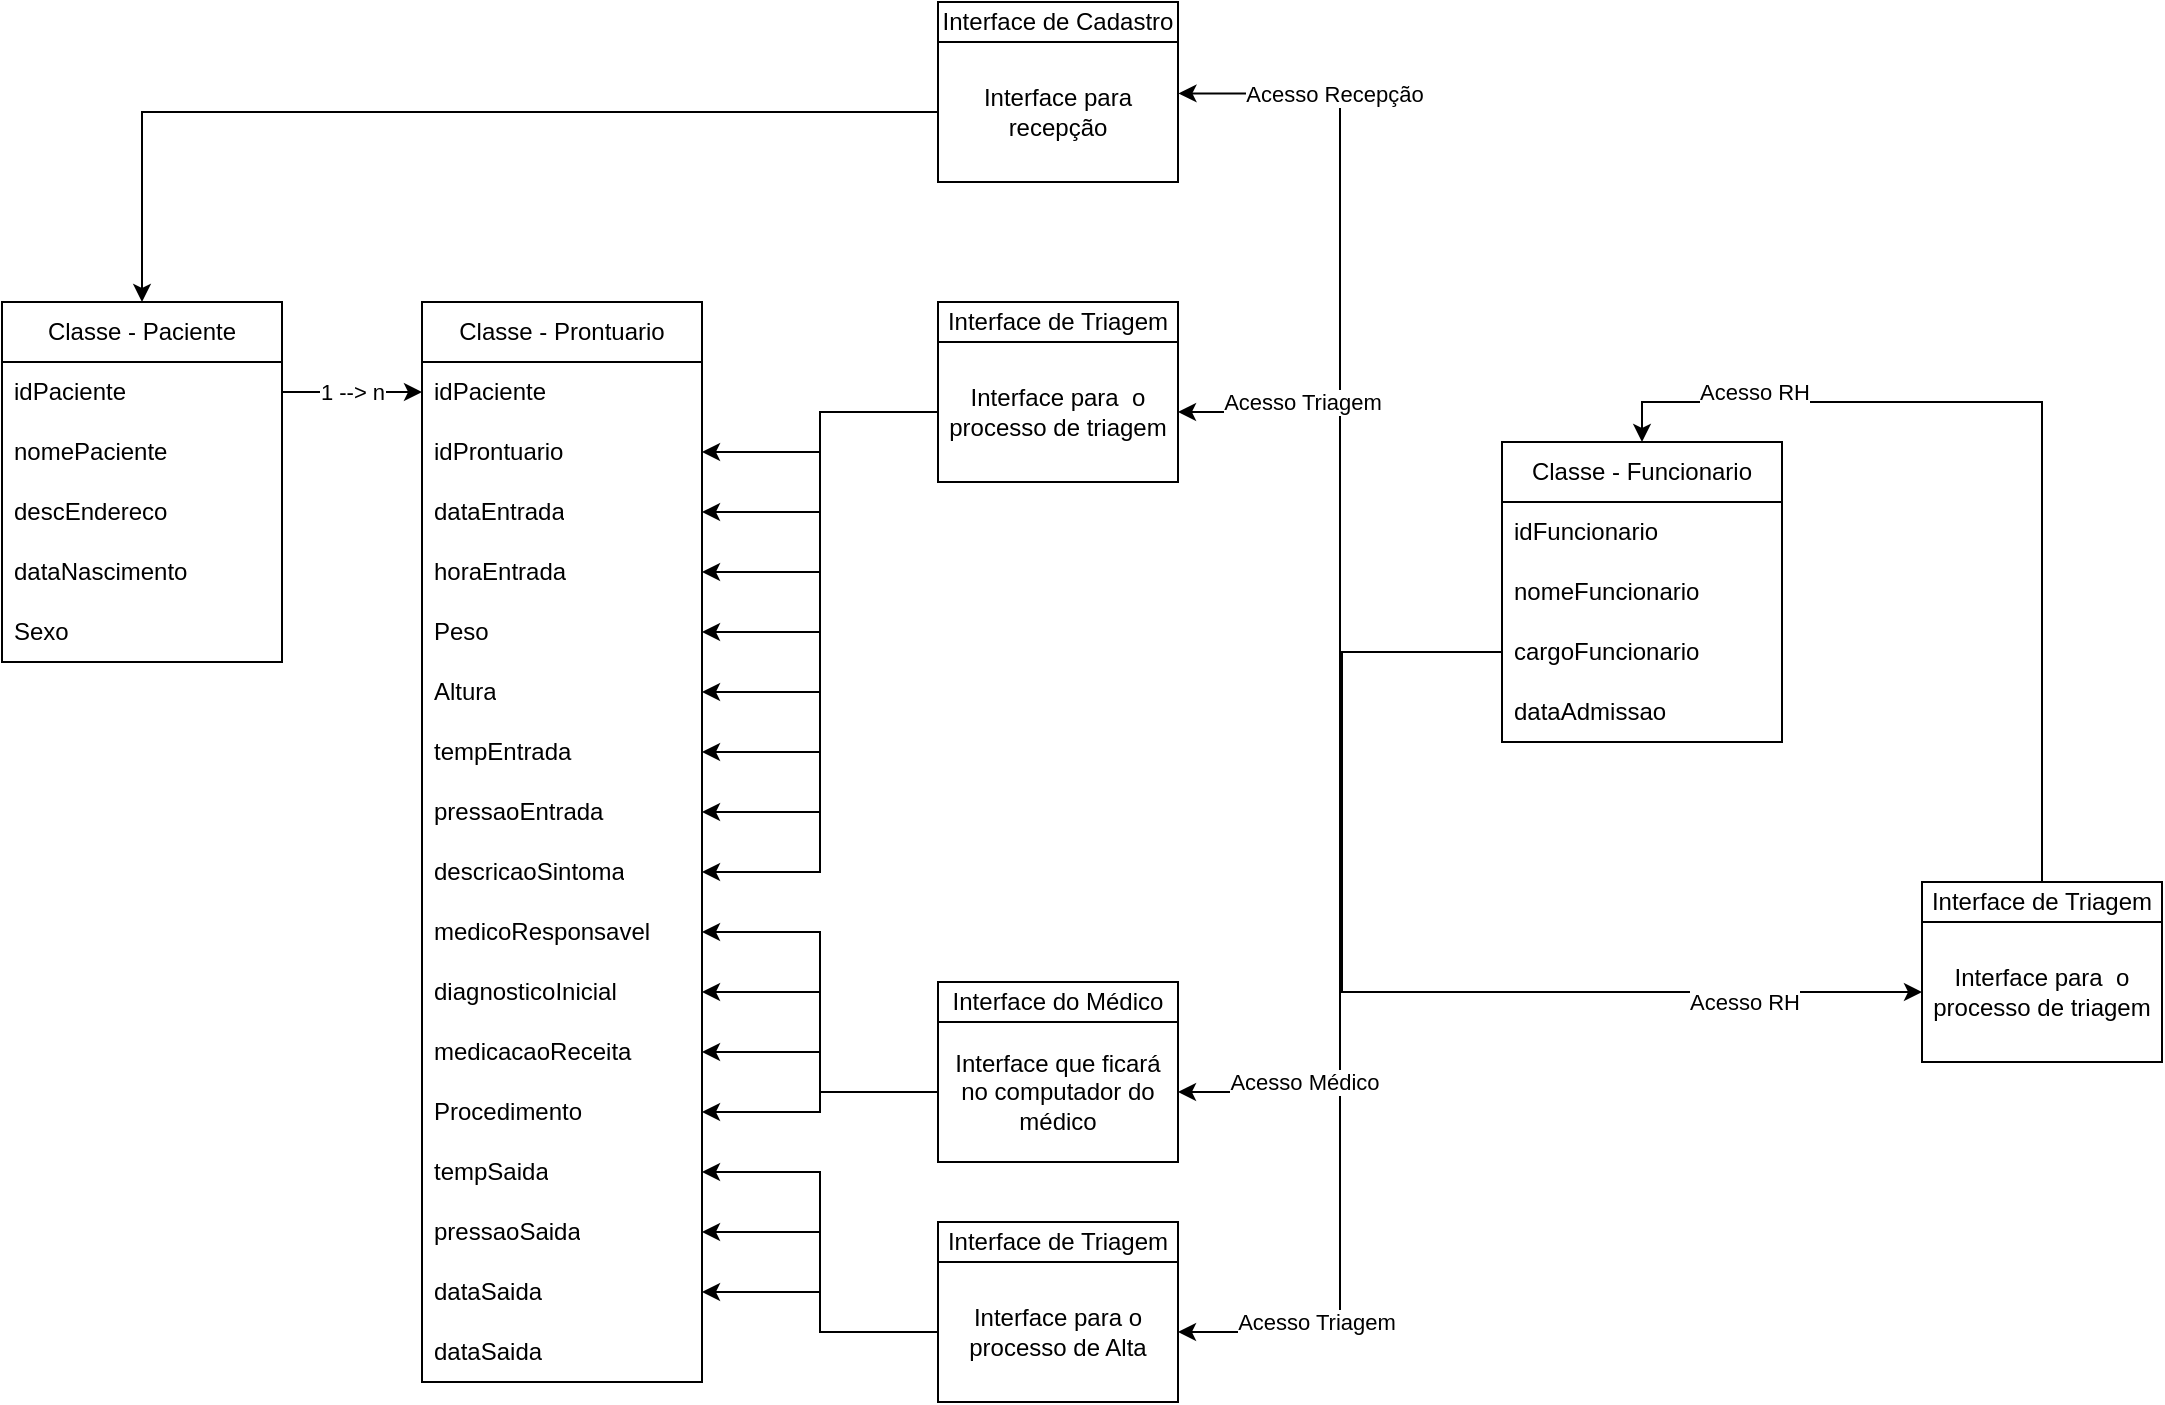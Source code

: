<mxfile version="24.2.5" type="device">
  <diagram name="Página-1" id="2r9ubZKLg94uX_1JPSCD">
    <mxGraphModel dx="861" dy="541" grid="1" gridSize="10" guides="1" tooltips="1" connect="1" arrows="1" fold="1" page="1" pageScale="1" pageWidth="827" pageHeight="1169" math="0" shadow="0">
      <root>
        <mxCell id="0" />
        <mxCell id="1" parent="0" />
        <mxCell id="x7kGRpnDKAyhEFYQKFrh-2" value="Classe - Paciente" style="swimlane;fontStyle=0;childLayout=stackLayout;horizontal=1;startSize=30;horizontalStack=0;resizeParent=1;resizeParentMax=0;resizeLast=0;collapsible=1;marginBottom=0;whiteSpace=wrap;html=1;" vertex="1" parent="1">
          <mxGeometry y="150" width="140" height="180" as="geometry">
            <mxRectangle x="290" y="30" width="90" height="30" as="alternateBounds" />
          </mxGeometry>
        </mxCell>
        <mxCell id="x7kGRpnDKAyhEFYQKFrh-3" value="idPaciente" style="text;strokeColor=none;fillColor=none;align=left;verticalAlign=middle;spacingLeft=4;spacingRight=4;overflow=hidden;points=[[0,0.5],[1,0.5]];portConstraint=eastwest;rotatable=0;whiteSpace=wrap;html=1;" vertex="1" parent="x7kGRpnDKAyhEFYQKFrh-2">
          <mxGeometry y="30" width="140" height="30" as="geometry" />
        </mxCell>
        <mxCell id="x7kGRpnDKAyhEFYQKFrh-4" value="nomePaciente" style="text;strokeColor=none;fillColor=none;align=left;verticalAlign=middle;spacingLeft=4;spacingRight=4;overflow=hidden;points=[[0,0.5],[1,0.5]];portConstraint=eastwest;rotatable=0;whiteSpace=wrap;html=1;" vertex="1" parent="x7kGRpnDKAyhEFYQKFrh-2">
          <mxGeometry y="60" width="140" height="30" as="geometry" />
        </mxCell>
        <mxCell id="x7kGRpnDKAyhEFYQKFrh-5" value="descEndereco" style="text;strokeColor=none;fillColor=none;align=left;verticalAlign=middle;spacingLeft=4;spacingRight=4;overflow=hidden;points=[[0,0.5],[1,0.5]];portConstraint=eastwest;rotatable=0;whiteSpace=wrap;html=1;" vertex="1" parent="x7kGRpnDKAyhEFYQKFrh-2">
          <mxGeometry y="90" width="140" height="30" as="geometry" />
        </mxCell>
        <mxCell id="x7kGRpnDKAyhEFYQKFrh-11" value="dataNascimento" style="text;strokeColor=none;fillColor=none;align=left;verticalAlign=middle;spacingLeft=4;spacingRight=4;overflow=hidden;points=[[0,0.5],[1,0.5]];portConstraint=eastwest;rotatable=0;whiteSpace=wrap;html=1;" vertex="1" parent="x7kGRpnDKAyhEFYQKFrh-2">
          <mxGeometry y="120" width="140" height="30" as="geometry" />
        </mxCell>
        <mxCell id="x7kGRpnDKAyhEFYQKFrh-47" value="Sexo" style="text;strokeColor=none;fillColor=none;align=left;verticalAlign=middle;spacingLeft=4;spacingRight=4;overflow=hidden;points=[[0,0.5],[1,0.5]];portConstraint=eastwest;rotatable=0;whiteSpace=wrap;html=1;" vertex="1" parent="x7kGRpnDKAyhEFYQKFrh-2">
          <mxGeometry y="150" width="140" height="30" as="geometry" />
        </mxCell>
        <mxCell id="x7kGRpnDKAyhEFYQKFrh-18" value="" style="group" vertex="1" connectable="0" parent="1">
          <mxGeometry x="468" width="120" height="90" as="geometry" />
        </mxCell>
        <mxCell id="x7kGRpnDKAyhEFYQKFrh-16" value="Interface de Cadastro" style="rounded=0;whiteSpace=wrap;html=1;" vertex="1" parent="x7kGRpnDKAyhEFYQKFrh-18">
          <mxGeometry width="120" height="20" as="geometry" />
        </mxCell>
        <mxCell id="x7kGRpnDKAyhEFYQKFrh-17" value="Interface para recepção" style="rounded=0;whiteSpace=wrap;html=1;" vertex="1" parent="x7kGRpnDKAyhEFYQKFrh-18">
          <mxGeometry y="20" width="120" height="70" as="geometry" />
        </mxCell>
        <mxCell id="x7kGRpnDKAyhEFYQKFrh-21" value="Classe - Prontuario" style="swimlane;fontStyle=0;childLayout=stackLayout;horizontal=1;startSize=30;horizontalStack=0;resizeParent=1;resizeParentMax=0;resizeLast=0;collapsible=1;marginBottom=0;whiteSpace=wrap;html=1;" vertex="1" parent="1">
          <mxGeometry x="210" y="150" width="140" height="540" as="geometry" />
        </mxCell>
        <mxCell id="x7kGRpnDKAyhEFYQKFrh-22" value="idPaciente" style="text;strokeColor=none;fillColor=none;align=left;verticalAlign=middle;spacingLeft=4;spacingRight=4;overflow=hidden;points=[[0,0.5],[1,0.5]];portConstraint=eastwest;rotatable=0;whiteSpace=wrap;html=1;" vertex="1" parent="x7kGRpnDKAyhEFYQKFrh-21">
          <mxGeometry y="30" width="140" height="30" as="geometry" />
        </mxCell>
        <mxCell id="x7kGRpnDKAyhEFYQKFrh-35" value="idProntuario" style="text;strokeColor=none;fillColor=none;align=left;verticalAlign=middle;spacingLeft=4;spacingRight=4;overflow=hidden;points=[[0,0.5],[1,0.5]];portConstraint=eastwest;rotatable=0;whiteSpace=wrap;html=1;" vertex="1" parent="x7kGRpnDKAyhEFYQKFrh-21">
          <mxGeometry y="60" width="140" height="30" as="geometry" />
        </mxCell>
        <mxCell id="x7kGRpnDKAyhEFYQKFrh-57" value="dataEntrada" style="text;strokeColor=none;fillColor=none;align=left;verticalAlign=middle;spacingLeft=4;spacingRight=4;overflow=hidden;points=[[0,0.5],[1,0.5]];portConstraint=eastwest;rotatable=0;whiteSpace=wrap;html=1;" vertex="1" parent="x7kGRpnDKAyhEFYQKFrh-21">
          <mxGeometry y="90" width="140" height="30" as="geometry" />
        </mxCell>
        <mxCell id="x7kGRpnDKAyhEFYQKFrh-76" value="horaEntrada" style="text;strokeColor=none;fillColor=none;align=left;verticalAlign=middle;spacingLeft=4;spacingRight=4;overflow=hidden;points=[[0,0.5],[1,0.5]];portConstraint=eastwest;rotatable=0;whiteSpace=wrap;html=1;" vertex="1" parent="x7kGRpnDKAyhEFYQKFrh-21">
          <mxGeometry y="120" width="140" height="30" as="geometry" />
        </mxCell>
        <mxCell id="x7kGRpnDKAyhEFYQKFrh-23" value="Peso" style="text;strokeColor=none;fillColor=none;align=left;verticalAlign=middle;spacingLeft=4;spacingRight=4;overflow=hidden;points=[[0,0.5],[1,0.5]];portConstraint=eastwest;rotatable=0;whiteSpace=wrap;html=1;" vertex="1" parent="x7kGRpnDKAyhEFYQKFrh-21">
          <mxGeometry y="150" width="140" height="30" as="geometry" />
        </mxCell>
        <mxCell id="x7kGRpnDKAyhEFYQKFrh-24" value="Altura" style="text;strokeColor=none;fillColor=none;align=left;verticalAlign=middle;spacingLeft=4;spacingRight=4;overflow=hidden;points=[[0,0.5],[1,0.5]];portConstraint=eastwest;rotatable=0;whiteSpace=wrap;html=1;" vertex="1" parent="x7kGRpnDKAyhEFYQKFrh-21">
          <mxGeometry y="180" width="140" height="30" as="geometry" />
        </mxCell>
        <mxCell id="x7kGRpnDKAyhEFYQKFrh-26" value="tempEntrada" style="text;strokeColor=none;fillColor=none;align=left;verticalAlign=middle;spacingLeft=4;spacingRight=4;overflow=hidden;points=[[0,0.5],[1,0.5]];portConstraint=eastwest;rotatable=0;whiteSpace=wrap;html=1;" vertex="1" parent="x7kGRpnDKAyhEFYQKFrh-21">
          <mxGeometry y="210" width="140" height="30" as="geometry" />
        </mxCell>
        <mxCell id="x7kGRpnDKAyhEFYQKFrh-25" value="pressaoEntrada" style="text;strokeColor=none;fillColor=none;align=left;verticalAlign=middle;spacingLeft=4;spacingRight=4;overflow=hidden;points=[[0,0.5],[1,0.5]];portConstraint=eastwest;rotatable=0;whiteSpace=wrap;html=1;" vertex="1" parent="x7kGRpnDKAyhEFYQKFrh-21">
          <mxGeometry y="240" width="140" height="30" as="geometry" />
        </mxCell>
        <mxCell id="x7kGRpnDKAyhEFYQKFrh-27" value="descricaoSintoma" style="text;strokeColor=none;fillColor=none;align=left;verticalAlign=middle;spacingLeft=4;spacingRight=4;overflow=hidden;points=[[0,0.5],[1,0.5]];portConstraint=eastwest;rotatable=0;whiteSpace=wrap;html=1;" vertex="1" parent="x7kGRpnDKAyhEFYQKFrh-21">
          <mxGeometry y="270" width="140" height="30" as="geometry" />
        </mxCell>
        <mxCell id="x7kGRpnDKAyhEFYQKFrh-43" value="medicoResponsavel" style="text;strokeColor=none;fillColor=none;align=left;verticalAlign=middle;spacingLeft=4;spacingRight=4;overflow=hidden;points=[[0,0.5],[1,0.5]];portConstraint=eastwest;rotatable=0;whiteSpace=wrap;html=1;" vertex="1" parent="x7kGRpnDKAyhEFYQKFrh-21">
          <mxGeometry y="300" width="140" height="30" as="geometry" />
        </mxCell>
        <mxCell id="x7kGRpnDKAyhEFYQKFrh-46" value="diagnosticoInicial" style="text;strokeColor=none;fillColor=none;align=left;verticalAlign=middle;spacingLeft=4;spacingRight=4;overflow=hidden;points=[[0,0.5],[1,0.5]];portConstraint=eastwest;rotatable=0;whiteSpace=wrap;html=1;" vertex="1" parent="x7kGRpnDKAyhEFYQKFrh-21">
          <mxGeometry y="330" width="140" height="30" as="geometry" />
        </mxCell>
        <mxCell id="x7kGRpnDKAyhEFYQKFrh-45" value="medicacaoReceita" style="text;strokeColor=none;fillColor=none;align=left;verticalAlign=middle;spacingLeft=4;spacingRight=4;overflow=hidden;points=[[0,0.5],[1,0.5]];portConstraint=eastwest;rotatable=0;whiteSpace=wrap;html=1;" vertex="1" parent="x7kGRpnDKAyhEFYQKFrh-21">
          <mxGeometry y="360" width="140" height="30" as="geometry" />
        </mxCell>
        <mxCell id="x7kGRpnDKAyhEFYQKFrh-44" value="Procedimento" style="text;strokeColor=none;fillColor=none;align=left;verticalAlign=middle;spacingLeft=4;spacingRight=4;overflow=hidden;points=[[0,0.5],[1,0.5]];portConstraint=eastwest;rotatable=0;whiteSpace=wrap;html=1;" vertex="1" parent="x7kGRpnDKAyhEFYQKFrh-21">
          <mxGeometry y="390" width="140" height="30" as="geometry" />
        </mxCell>
        <mxCell id="x7kGRpnDKAyhEFYQKFrh-61" value="tempSaida" style="text;strokeColor=none;fillColor=none;align=left;verticalAlign=middle;spacingLeft=4;spacingRight=4;overflow=hidden;points=[[0,0.5],[1,0.5]];portConstraint=eastwest;rotatable=0;whiteSpace=wrap;html=1;" vertex="1" parent="x7kGRpnDKAyhEFYQKFrh-21">
          <mxGeometry y="420" width="140" height="30" as="geometry" />
        </mxCell>
        <mxCell id="x7kGRpnDKAyhEFYQKFrh-60" value="pressaoSaida" style="text;strokeColor=none;fillColor=none;align=left;verticalAlign=middle;spacingLeft=4;spacingRight=4;overflow=hidden;points=[[0,0.5],[1,0.5]];portConstraint=eastwest;rotatable=0;whiteSpace=wrap;html=1;" vertex="1" parent="x7kGRpnDKAyhEFYQKFrh-21">
          <mxGeometry y="450" width="140" height="30" as="geometry" />
        </mxCell>
        <mxCell id="x7kGRpnDKAyhEFYQKFrh-59" value="dataSaida" style="text;strokeColor=none;fillColor=none;align=left;verticalAlign=middle;spacingLeft=4;spacingRight=4;overflow=hidden;points=[[0,0.5],[1,0.5]];portConstraint=eastwest;rotatable=0;whiteSpace=wrap;html=1;" vertex="1" parent="x7kGRpnDKAyhEFYQKFrh-21">
          <mxGeometry y="480" width="140" height="30" as="geometry" />
        </mxCell>
        <mxCell id="x7kGRpnDKAyhEFYQKFrh-78" value="dataSaida" style="text;strokeColor=none;fillColor=none;align=left;verticalAlign=middle;spacingLeft=4;spacingRight=4;overflow=hidden;points=[[0,0.5],[1,0.5]];portConstraint=eastwest;rotatable=0;whiteSpace=wrap;html=1;" vertex="1" parent="x7kGRpnDKAyhEFYQKFrh-21">
          <mxGeometry y="510" width="140" height="30" as="geometry" />
        </mxCell>
        <mxCell id="x7kGRpnDKAyhEFYQKFrh-30" value="1 --&amp;gt; n" style="edgeStyle=orthogonalEdgeStyle;rounded=0;orthogonalLoop=1;jettySize=auto;html=1;exitX=1;exitY=0.5;exitDx=0;exitDy=0;entryX=0;entryY=0.5;entryDx=0;entryDy=0;" edge="1" parent="1" source="x7kGRpnDKAyhEFYQKFrh-3" target="x7kGRpnDKAyhEFYQKFrh-22">
          <mxGeometry relative="1" as="geometry" />
        </mxCell>
        <mxCell id="x7kGRpnDKAyhEFYQKFrh-31" value="" style="group" vertex="1" connectable="0" parent="1">
          <mxGeometry x="468" y="150" width="120" height="90" as="geometry" />
        </mxCell>
        <mxCell id="x7kGRpnDKAyhEFYQKFrh-32" value="Interface de Triagem" style="rounded=0;whiteSpace=wrap;html=1;" vertex="1" parent="x7kGRpnDKAyhEFYQKFrh-31">
          <mxGeometry width="120" height="20" as="geometry" />
        </mxCell>
        <mxCell id="x7kGRpnDKAyhEFYQKFrh-33" value="Interface para&amp;nbsp; o processo de triagem" style="rounded=0;whiteSpace=wrap;html=1;" vertex="1" parent="x7kGRpnDKAyhEFYQKFrh-31">
          <mxGeometry y="20" width="120" height="70" as="geometry" />
        </mxCell>
        <mxCell id="x7kGRpnDKAyhEFYQKFrh-37" style="edgeStyle=orthogonalEdgeStyle;rounded=0;orthogonalLoop=1;jettySize=auto;html=1;entryX=1;entryY=0.5;entryDx=0;entryDy=0;exitX=0;exitY=0.5;exitDx=0;exitDy=0;" edge="1" parent="1" source="x7kGRpnDKAyhEFYQKFrh-33" target="x7kGRpnDKAyhEFYQKFrh-35">
          <mxGeometry relative="1" as="geometry" />
        </mxCell>
        <mxCell id="x7kGRpnDKAyhEFYQKFrh-38" style="edgeStyle=orthogonalEdgeStyle;rounded=0;orthogonalLoop=1;jettySize=auto;html=1;exitX=0;exitY=0.5;exitDx=0;exitDy=0;" edge="1" parent="1" source="x7kGRpnDKAyhEFYQKFrh-33" target="x7kGRpnDKAyhEFYQKFrh-23">
          <mxGeometry relative="1" as="geometry">
            <mxPoint x="611" y="310" as="sourcePoint" />
            <mxPoint x="441" y="235" as="targetPoint" />
          </mxGeometry>
        </mxCell>
        <mxCell id="x7kGRpnDKAyhEFYQKFrh-39" style="edgeStyle=orthogonalEdgeStyle;rounded=0;orthogonalLoop=1;jettySize=auto;html=1;entryX=1;entryY=0.5;entryDx=0;entryDy=0;exitX=0;exitY=0.5;exitDx=0;exitDy=0;" edge="1" parent="1" source="x7kGRpnDKAyhEFYQKFrh-33" target="x7kGRpnDKAyhEFYQKFrh-24">
          <mxGeometry relative="1" as="geometry">
            <mxPoint x="611" y="380" as="targetPoint" />
          </mxGeometry>
        </mxCell>
        <mxCell id="x7kGRpnDKAyhEFYQKFrh-40" style="edgeStyle=orthogonalEdgeStyle;rounded=0;orthogonalLoop=1;jettySize=auto;html=1;entryX=1;entryY=0.5;entryDx=0;entryDy=0;exitX=0;exitY=0.5;exitDx=0;exitDy=0;" edge="1" parent="1" source="x7kGRpnDKAyhEFYQKFrh-33" target="x7kGRpnDKAyhEFYQKFrh-26">
          <mxGeometry relative="1" as="geometry">
            <mxPoint x="441" y="325" as="targetPoint" />
            <mxPoint x="661" y="270" as="sourcePoint" />
          </mxGeometry>
        </mxCell>
        <mxCell id="x7kGRpnDKAyhEFYQKFrh-41" style="edgeStyle=orthogonalEdgeStyle;rounded=0;orthogonalLoop=1;jettySize=auto;html=1;entryX=1;entryY=0.5;entryDx=0;entryDy=0;exitX=0;exitY=0.5;exitDx=0;exitDy=0;" edge="1" parent="1" source="x7kGRpnDKAyhEFYQKFrh-33" target="x7kGRpnDKAyhEFYQKFrh-25">
          <mxGeometry relative="1" as="geometry">
            <mxPoint x="441" y="355" as="targetPoint" />
            <mxPoint x="671" y="275" as="sourcePoint" />
          </mxGeometry>
        </mxCell>
        <mxCell id="x7kGRpnDKAyhEFYQKFrh-42" style="edgeStyle=orthogonalEdgeStyle;rounded=0;orthogonalLoop=1;jettySize=auto;html=1;entryX=1;entryY=0.5;entryDx=0;entryDy=0;exitX=0;exitY=0.5;exitDx=0;exitDy=0;" edge="1" parent="1" source="x7kGRpnDKAyhEFYQKFrh-33" target="x7kGRpnDKAyhEFYQKFrh-27">
          <mxGeometry relative="1" as="geometry">
            <mxPoint x="441" y="385" as="targetPoint" />
            <mxPoint x="671" y="275" as="sourcePoint" />
          </mxGeometry>
        </mxCell>
        <mxCell id="x7kGRpnDKAyhEFYQKFrh-48" value="" style="group" vertex="1" connectable="0" parent="1">
          <mxGeometry x="468" y="490" width="120" height="90" as="geometry" />
        </mxCell>
        <mxCell id="x7kGRpnDKAyhEFYQKFrh-49" value="Interface do Médico" style="rounded=0;whiteSpace=wrap;html=1;" vertex="1" parent="x7kGRpnDKAyhEFYQKFrh-48">
          <mxGeometry width="120" height="20" as="geometry" />
        </mxCell>
        <mxCell id="x7kGRpnDKAyhEFYQKFrh-50" value="Interface que ficará no computador do médico" style="rounded=0;whiteSpace=wrap;html=1;" vertex="1" parent="x7kGRpnDKAyhEFYQKFrh-48">
          <mxGeometry y="20" width="120" height="70" as="geometry" />
        </mxCell>
        <mxCell id="x7kGRpnDKAyhEFYQKFrh-53" style="edgeStyle=orthogonalEdgeStyle;rounded=0;orthogonalLoop=1;jettySize=auto;html=1;entryX=1;entryY=0.5;entryDx=0;entryDy=0;exitX=0;exitY=0.5;exitDx=0;exitDy=0;" edge="1" parent="1" source="x7kGRpnDKAyhEFYQKFrh-50" target="x7kGRpnDKAyhEFYQKFrh-43">
          <mxGeometry relative="1" as="geometry" />
        </mxCell>
        <mxCell id="x7kGRpnDKAyhEFYQKFrh-54" style="edgeStyle=orthogonalEdgeStyle;rounded=0;orthogonalLoop=1;jettySize=auto;html=1;entryX=1;entryY=0.5;entryDx=0;entryDy=0;exitX=0;exitY=0.5;exitDx=0;exitDy=0;" edge="1" parent="1" source="x7kGRpnDKAyhEFYQKFrh-50" target="x7kGRpnDKAyhEFYQKFrh-46">
          <mxGeometry relative="1" as="geometry">
            <mxPoint x="621" y="465" as="sourcePoint" />
            <mxPoint x="441" y="445" as="targetPoint" />
          </mxGeometry>
        </mxCell>
        <mxCell id="x7kGRpnDKAyhEFYQKFrh-55" style="edgeStyle=orthogonalEdgeStyle;rounded=0;orthogonalLoop=1;jettySize=auto;html=1;entryX=1;entryY=0.5;entryDx=0;entryDy=0;exitX=0;exitY=0.5;exitDx=0;exitDy=0;" edge="1" parent="1" source="x7kGRpnDKAyhEFYQKFrh-50" target="x7kGRpnDKAyhEFYQKFrh-45">
          <mxGeometry relative="1" as="geometry">
            <mxPoint x="621" y="465" as="sourcePoint" />
            <mxPoint x="441" y="475" as="targetPoint" />
          </mxGeometry>
        </mxCell>
        <mxCell id="x7kGRpnDKAyhEFYQKFrh-56" style="edgeStyle=orthogonalEdgeStyle;rounded=0;orthogonalLoop=1;jettySize=auto;html=1;entryX=1;entryY=0.5;entryDx=0;entryDy=0;exitX=0;exitY=0.5;exitDx=0;exitDy=0;" edge="1" parent="1" source="x7kGRpnDKAyhEFYQKFrh-50" target="x7kGRpnDKAyhEFYQKFrh-44">
          <mxGeometry relative="1" as="geometry">
            <mxPoint x="621" y="465" as="sourcePoint" />
            <mxPoint x="441" y="505" as="targetPoint" />
          </mxGeometry>
        </mxCell>
        <mxCell id="x7kGRpnDKAyhEFYQKFrh-58" style="edgeStyle=orthogonalEdgeStyle;rounded=0;orthogonalLoop=1;jettySize=auto;html=1;entryX=1;entryY=0.5;entryDx=0;entryDy=0;exitX=0;exitY=0.5;exitDx=0;exitDy=0;" edge="1" parent="1" source="x7kGRpnDKAyhEFYQKFrh-33" target="x7kGRpnDKAyhEFYQKFrh-57">
          <mxGeometry relative="1" as="geometry">
            <mxPoint x="581" y="225" as="sourcePoint" />
            <mxPoint x="441" y="235" as="targetPoint" />
          </mxGeometry>
        </mxCell>
        <mxCell id="x7kGRpnDKAyhEFYQKFrh-62" value="" style="group" vertex="1" connectable="0" parent="1">
          <mxGeometry x="468" y="610" width="120" height="90" as="geometry" />
        </mxCell>
        <mxCell id="x7kGRpnDKAyhEFYQKFrh-63" value="Interface de Triagem" style="rounded=0;whiteSpace=wrap;html=1;" vertex="1" parent="x7kGRpnDKAyhEFYQKFrh-62">
          <mxGeometry width="120" height="20" as="geometry" />
        </mxCell>
        <mxCell id="x7kGRpnDKAyhEFYQKFrh-64" value="Interface para o processo de Alta" style="rounded=0;whiteSpace=wrap;html=1;" vertex="1" parent="x7kGRpnDKAyhEFYQKFrh-62">
          <mxGeometry y="20" width="120" height="70" as="geometry" />
        </mxCell>
        <mxCell id="x7kGRpnDKAyhEFYQKFrh-65" style="edgeStyle=orthogonalEdgeStyle;rounded=0;orthogonalLoop=1;jettySize=auto;html=1;exitX=0;exitY=0.5;exitDx=0;exitDy=0;entryX=1;entryY=0.5;entryDx=0;entryDy=0;" edge="1" parent="1" source="x7kGRpnDKAyhEFYQKFrh-64" target="x7kGRpnDKAyhEFYQKFrh-61">
          <mxGeometry relative="1" as="geometry" />
        </mxCell>
        <mxCell id="x7kGRpnDKAyhEFYQKFrh-66" style="edgeStyle=orthogonalEdgeStyle;rounded=0;orthogonalLoop=1;jettySize=auto;html=1;exitX=0;exitY=0.5;exitDx=0;exitDy=0;entryX=1;entryY=0.5;entryDx=0;entryDy=0;" edge="1" parent="1" source="x7kGRpnDKAyhEFYQKFrh-64" target="x7kGRpnDKAyhEFYQKFrh-60">
          <mxGeometry relative="1" as="geometry">
            <mxPoint x="598" y="655" as="sourcePoint" />
            <mxPoint x="441" y="595" as="targetPoint" />
          </mxGeometry>
        </mxCell>
        <mxCell id="x7kGRpnDKAyhEFYQKFrh-67" value="Classe - Funcionario" style="swimlane;fontStyle=0;childLayout=stackLayout;horizontal=1;startSize=30;horizontalStack=0;resizeParent=1;resizeParentMax=0;resizeLast=0;collapsible=1;marginBottom=0;whiteSpace=wrap;html=1;" vertex="1" parent="1">
          <mxGeometry x="750" y="220" width="140" height="150" as="geometry">
            <mxRectangle x="290" y="30" width="90" height="30" as="alternateBounds" />
          </mxGeometry>
        </mxCell>
        <mxCell id="x7kGRpnDKAyhEFYQKFrh-68" value="idFuncionario" style="text;strokeColor=none;fillColor=none;align=left;verticalAlign=middle;spacingLeft=4;spacingRight=4;overflow=hidden;points=[[0,0.5],[1,0.5]];portConstraint=eastwest;rotatable=0;whiteSpace=wrap;html=1;" vertex="1" parent="x7kGRpnDKAyhEFYQKFrh-67">
          <mxGeometry y="30" width="140" height="30" as="geometry" />
        </mxCell>
        <mxCell id="x7kGRpnDKAyhEFYQKFrh-69" value="nomeFuncionario" style="text;strokeColor=none;fillColor=none;align=left;verticalAlign=middle;spacingLeft=4;spacingRight=4;overflow=hidden;points=[[0,0.5],[1,0.5]];portConstraint=eastwest;rotatable=0;whiteSpace=wrap;html=1;" vertex="1" parent="x7kGRpnDKAyhEFYQKFrh-67">
          <mxGeometry y="60" width="140" height="30" as="geometry" />
        </mxCell>
        <mxCell id="x7kGRpnDKAyhEFYQKFrh-70" value="cargoFuncionario" style="text;strokeColor=none;fillColor=none;align=left;verticalAlign=middle;spacingLeft=4;spacingRight=4;overflow=hidden;points=[[0,0.5],[1,0.5]];portConstraint=eastwest;rotatable=0;whiteSpace=wrap;html=1;" vertex="1" parent="x7kGRpnDKAyhEFYQKFrh-67">
          <mxGeometry y="90" width="140" height="30" as="geometry" />
        </mxCell>
        <mxCell id="x7kGRpnDKAyhEFYQKFrh-71" value="dataAdmissao" style="text;strokeColor=none;fillColor=none;align=left;verticalAlign=middle;spacingLeft=4;spacingRight=4;overflow=hidden;points=[[0,0.5],[1,0.5]];portConstraint=eastwest;rotatable=0;whiteSpace=wrap;html=1;" vertex="1" parent="x7kGRpnDKAyhEFYQKFrh-67">
          <mxGeometry y="120" width="140" height="30" as="geometry" />
        </mxCell>
        <mxCell id="x7kGRpnDKAyhEFYQKFrh-73" value="Acesso Recepção" style="edgeStyle=orthogonalEdgeStyle;rounded=0;orthogonalLoop=1;jettySize=auto;html=1;exitX=0;exitY=0.5;exitDx=0;exitDy=0;entryX=1.002;entryY=0.367;entryDx=0;entryDy=0;entryPerimeter=0;" edge="1" parent="1" source="x7kGRpnDKAyhEFYQKFrh-70" target="x7kGRpnDKAyhEFYQKFrh-17">
          <mxGeometry x="0.647" relative="1" as="geometry">
            <mxPoint as="offset" />
          </mxGeometry>
        </mxCell>
        <mxCell id="x7kGRpnDKAyhEFYQKFrh-74" value="Acesso Triagem" style="edgeStyle=orthogonalEdgeStyle;rounded=0;orthogonalLoop=1;jettySize=auto;html=1;entryX=1;entryY=0.5;entryDx=0;entryDy=0;" edge="1" parent="1" source="x7kGRpnDKAyhEFYQKFrh-70" target="x7kGRpnDKAyhEFYQKFrh-33">
          <mxGeometry x="0.56" y="-5" relative="1" as="geometry">
            <mxPoint as="offset" />
          </mxGeometry>
        </mxCell>
        <mxCell id="x7kGRpnDKAyhEFYQKFrh-77" style="edgeStyle=orthogonalEdgeStyle;rounded=0;orthogonalLoop=1;jettySize=auto;html=1;entryX=1;entryY=0.5;entryDx=0;entryDy=0;exitX=0;exitY=0.5;exitDx=0;exitDy=0;" edge="1" parent="1" source="x7kGRpnDKAyhEFYQKFrh-33" target="x7kGRpnDKAyhEFYQKFrh-76">
          <mxGeometry relative="1" as="geometry">
            <mxPoint x="581" y="225" as="sourcePoint" />
            <mxPoint x="331" y="305" as="targetPoint" />
          </mxGeometry>
        </mxCell>
        <mxCell id="x7kGRpnDKAyhEFYQKFrh-79" style="edgeStyle=orthogonalEdgeStyle;rounded=0;orthogonalLoop=1;jettySize=auto;html=1;exitX=0;exitY=0.5;exitDx=0;exitDy=0;entryX=1;entryY=0.5;entryDx=0;entryDy=0;" edge="1" parent="1" source="x7kGRpnDKAyhEFYQKFrh-64" target="x7kGRpnDKAyhEFYQKFrh-59">
          <mxGeometry relative="1" as="geometry">
            <mxPoint x="478" y="675" as="sourcePoint" />
            <mxPoint x="331" y="665" as="targetPoint" />
          </mxGeometry>
        </mxCell>
        <mxCell id="x7kGRpnDKAyhEFYQKFrh-81" style="edgeStyle=orthogonalEdgeStyle;rounded=0;orthogonalLoop=1;jettySize=auto;html=1;" edge="1" parent="1" source="x7kGRpnDKAyhEFYQKFrh-17" target="x7kGRpnDKAyhEFYQKFrh-2">
          <mxGeometry relative="1" as="geometry" />
        </mxCell>
        <mxCell id="x7kGRpnDKAyhEFYQKFrh-82" value="Acesso Triagem" style="edgeStyle=orthogonalEdgeStyle;rounded=0;orthogonalLoop=1;jettySize=auto;html=1;entryX=1;entryY=0.5;entryDx=0;entryDy=0;" edge="1" parent="1" source="x7kGRpnDKAyhEFYQKFrh-70" target="x7kGRpnDKAyhEFYQKFrh-64">
          <mxGeometry x="0.728" y="-5" relative="1" as="geometry">
            <mxPoint x="891" y="301" as="sourcePoint" />
            <mxPoint x="598" y="215" as="targetPoint" />
            <mxPoint as="offset" />
          </mxGeometry>
        </mxCell>
        <mxCell id="x7kGRpnDKAyhEFYQKFrh-83" value="Acesso Médico" style="edgeStyle=orthogonalEdgeStyle;rounded=0;orthogonalLoop=1;jettySize=auto;html=1;entryX=1;entryY=0.5;entryDx=0;entryDy=0;exitX=0;exitY=0.5;exitDx=0;exitDy=0;" edge="1" parent="1" source="x7kGRpnDKAyhEFYQKFrh-70" target="x7kGRpnDKAyhEFYQKFrh-50">
          <mxGeometry x="0.67" y="-5" relative="1" as="geometry">
            <mxPoint x="891" y="305" as="sourcePoint" />
            <mxPoint x="598" y="675" as="targetPoint" />
            <mxPoint as="offset" />
          </mxGeometry>
        </mxCell>
        <mxCell id="x7kGRpnDKAyhEFYQKFrh-92" value="" style="group" vertex="1" connectable="0" parent="1">
          <mxGeometry x="960" y="440" width="120" height="90" as="geometry" />
        </mxCell>
        <mxCell id="x7kGRpnDKAyhEFYQKFrh-93" value="Interface de Triagem" style="rounded=0;whiteSpace=wrap;html=1;" vertex="1" parent="x7kGRpnDKAyhEFYQKFrh-92">
          <mxGeometry width="120" height="20" as="geometry" />
        </mxCell>
        <mxCell id="x7kGRpnDKAyhEFYQKFrh-94" value="Interface para&amp;nbsp; o processo de triagem" style="rounded=0;whiteSpace=wrap;html=1;" vertex="1" parent="x7kGRpnDKAyhEFYQKFrh-92">
          <mxGeometry y="20" width="120" height="70" as="geometry" />
        </mxCell>
        <mxCell id="x7kGRpnDKAyhEFYQKFrh-95" value="Acesso RH" style="edgeStyle=orthogonalEdgeStyle;rounded=0;orthogonalLoop=1;jettySize=auto;html=1;entryX=0;entryY=0.5;entryDx=0;entryDy=0;exitX=0;exitY=0.5;exitDx=0;exitDy=0;" edge="1" parent="1" source="x7kGRpnDKAyhEFYQKFrh-70" target="x7kGRpnDKAyhEFYQKFrh-94">
          <mxGeometry x="0.67" y="-5" relative="1" as="geometry">
            <mxPoint x="760" y="335" as="sourcePoint" />
            <mxPoint x="598" y="555" as="targetPoint" />
            <Array as="points">
              <mxPoint x="670" y="325" />
              <mxPoint x="670" y="495" />
            </Array>
            <mxPoint as="offset" />
          </mxGeometry>
        </mxCell>
        <mxCell id="x7kGRpnDKAyhEFYQKFrh-96" value="Acesso RH" style="edgeStyle=orthogonalEdgeStyle;rounded=0;orthogonalLoop=1;jettySize=auto;html=1;entryX=0.5;entryY=0;entryDx=0;entryDy=0;exitX=0.5;exitY=0;exitDx=0;exitDy=0;" edge="1" parent="1" source="x7kGRpnDKAyhEFYQKFrh-93" target="x7kGRpnDKAyhEFYQKFrh-67">
          <mxGeometry x="0.67" y="-5" relative="1" as="geometry">
            <mxPoint x="900" y="335" as="sourcePoint" />
            <mxPoint x="970" y="440" as="targetPoint" />
            <mxPoint as="offset" />
          </mxGeometry>
        </mxCell>
      </root>
    </mxGraphModel>
  </diagram>
</mxfile>
